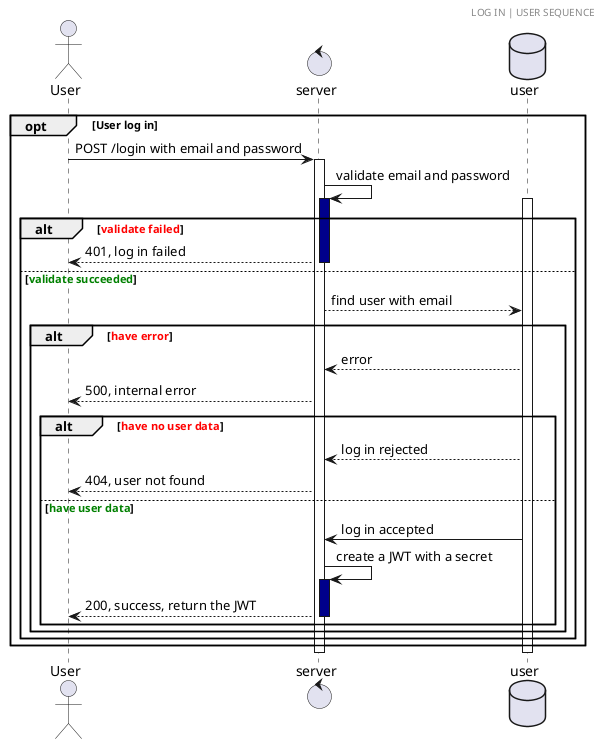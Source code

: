 @startuml log in user sequence

header LOG IN | USER SEQUENCE
actor User 
control server
database user

opt  User log in
  User -> server: POST /login with email and password
  activate server
      server -> server: validate email and password
      activate server #DarkBlue
      activate user
      alt <font color=red>validate failed</font>
        server --> User: 401, log in failed
        deactivate server
      else <font color=green>validate succeeded</font>
        server --> user:find user with email
        alt <font color=red>have error</font>
          user --> server: error
          server --> User:500, internal error
          alt <font color=red>have no user data</font>
            user --> server: log in rejected
            server --> User: 404, user not found
          else <font color=green>have user data</font>
              user -> server: log in accepted 
                server -> server: create a JWT with a secret
                activate server #DarkBlue
                server --> User: 200, success, return the JWT
                deactivate server
        end
      end
    end
  end
    deactivate user
    deactivate server


@enduml